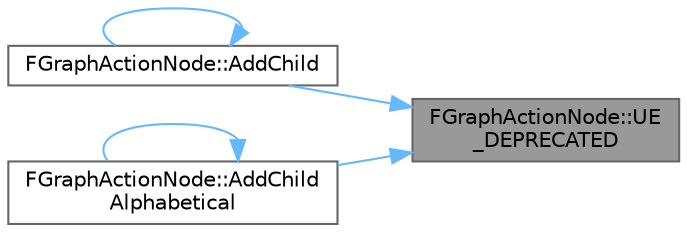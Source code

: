 digraph "FGraphActionNode::UE_DEPRECATED"
{
 // INTERACTIVE_SVG=YES
 // LATEX_PDF_SIZE
  bgcolor="transparent";
  edge [fontname=Helvetica,fontsize=10,labelfontname=Helvetica,labelfontsize=10];
  node [fontname=Helvetica,fontsize=10,shape=box,height=0.2,width=0.4];
  rankdir="RL";
  Node1 [id="Node000001",label="FGraphActionNode::UE\l_DEPRECATED",height=0.2,width=0.4,color="gray40", fillcolor="grey60", style="filled", fontcolor="black",tooltip=" "];
  Node1 -> Node2 [id="edge1_Node000001_Node000002",dir="back",color="steelblue1",style="solid",tooltip=" "];
  Node2 [id="Node000002",label="FGraphActionNode::AddChild",height=0.2,width=0.4,color="grey40", fillcolor="white", style="filled",URL="$db/deb/structFGraphActionNode.html#a965712930f44f2ed7dd41565c6f52e44",tooltip="Inserts a new action node (and any accompanying category nodes) based off the provided Action."];
  Node2 -> Node2 [id="edge2_Node000002_Node000002",dir="back",color="steelblue1",style="solid",tooltip=" "];
  Node1 -> Node3 [id="edge3_Node000001_Node000003",dir="back",color="steelblue1",style="solid",tooltip=" "];
  Node3 [id="Node000003",label="FGraphActionNode::AddChild\lAlphabetical",height=0.2,width=0.4,color="grey40", fillcolor="white", style="filled",URL="$db/deb/structFGraphActionNode.html#a554b9fa81de173780ab165c3963e42d1",tooltip="Inserts a new action node (and any required category nodes) based off the provided Action."];
  Node3 -> Node3 [id="edge4_Node000003_Node000003",dir="back",color="steelblue1",style="solid",tooltip=" "];
}
